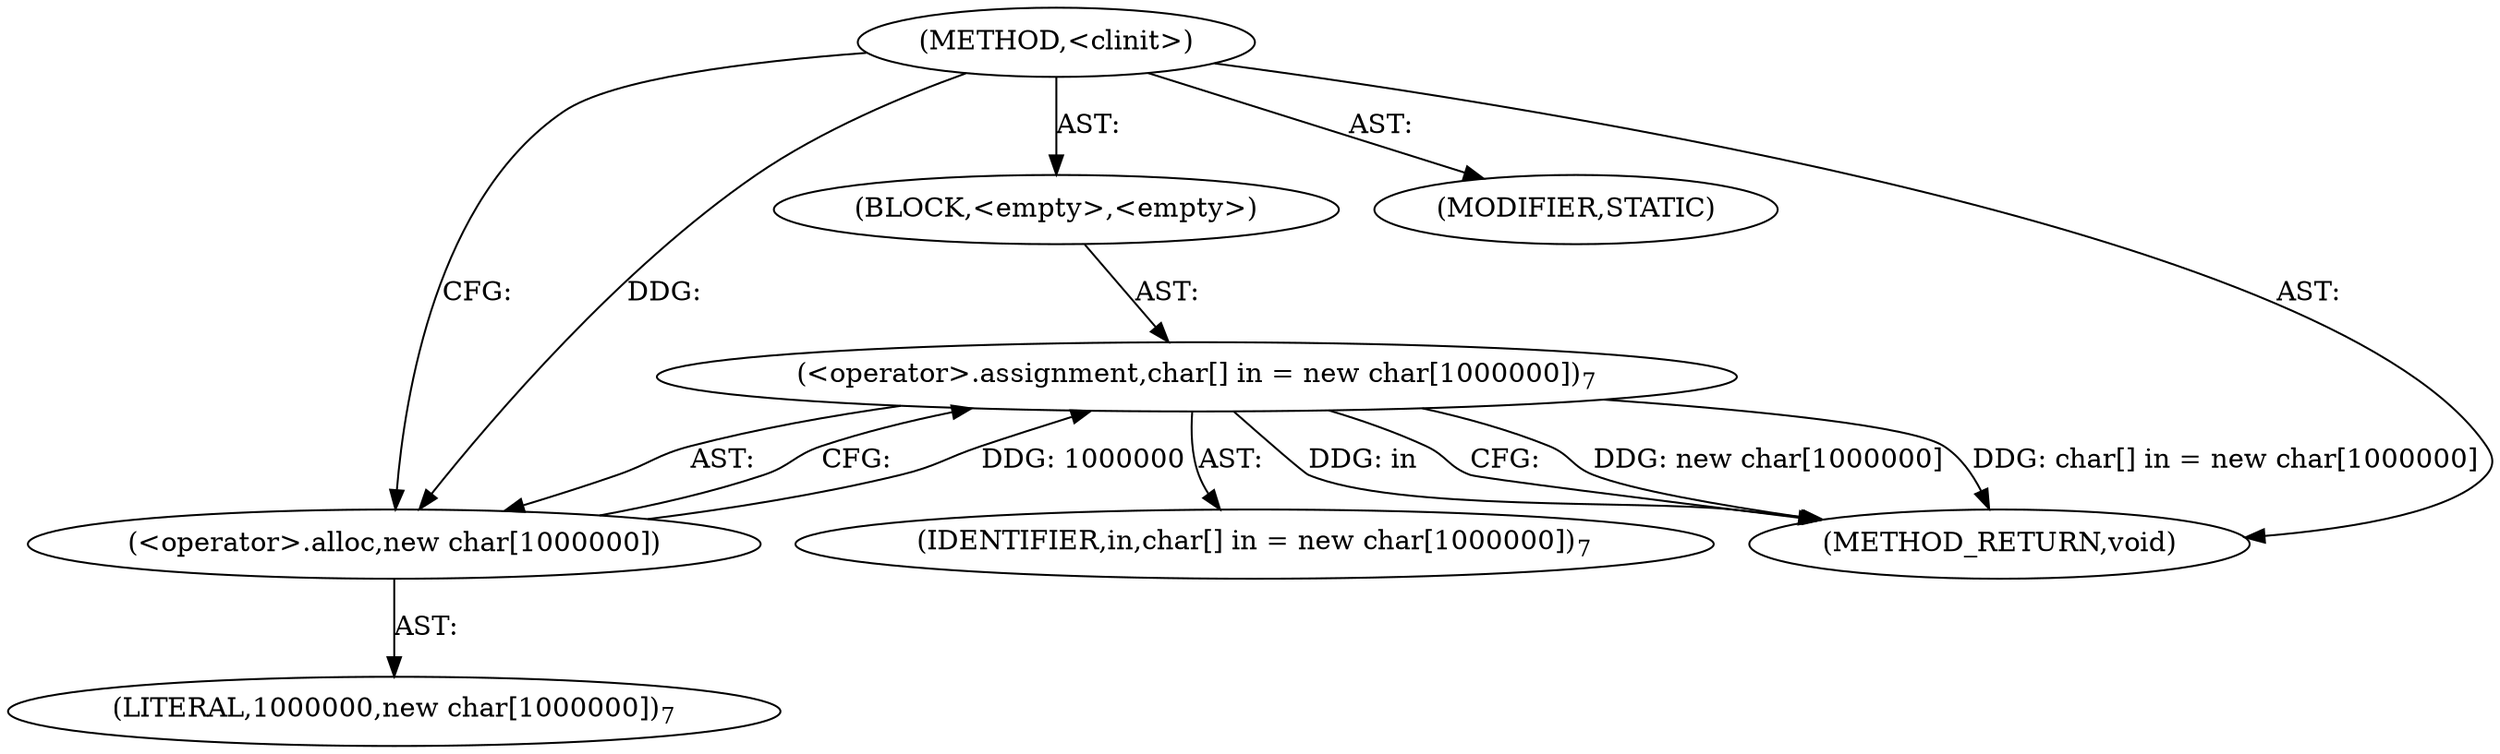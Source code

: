 digraph "&lt;clinit&gt;" {  
"528" [label = <(METHOD,&lt;clinit&gt;)> ]
"529" [label = <(BLOCK,&lt;empty&gt;,&lt;empty&gt;)> ]
"530" [label = <(&lt;operator&gt;.assignment,char[] in = new char[1000000])<SUB>7</SUB>> ]
"531" [label = <(IDENTIFIER,in,char[] in = new char[1000000])<SUB>7</SUB>> ]
"532" [label = <(&lt;operator&gt;.alloc,new char[1000000])> ]
"533" [label = <(LITERAL,1000000,new char[1000000])<SUB>7</SUB>> ]
"534" [label = <(MODIFIER,STATIC)> ]
"535" [label = <(METHOD_RETURN,void)> ]
  "528" -> "529"  [ label = "AST: "] 
  "528" -> "534"  [ label = "AST: "] 
  "528" -> "535"  [ label = "AST: "] 
  "529" -> "530"  [ label = "AST: "] 
  "530" -> "531"  [ label = "AST: "] 
  "530" -> "532"  [ label = "AST: "] 
  "532" -> "533"  [ label = "AST: "] 
  "530" -> "535"  [ label = "CFG: "] 
  "532" -> "530"  [ label = "CFG: "] 
  "528" -> "532"  [ label = "CFG: "] 
  "530" -> "535"  [ label = "DDG: new char[1000000]"] 
  "530" -> "535"  [ label = "DDG: char[] in = new char[1000000]"] 
  "530" -> "535"  [ label = "DDG: in"] 
  "532" -> "530"  [ label = "DDG: 1000000"] 
  "528" -> "532"  [ label = "DDG: "] 
}

